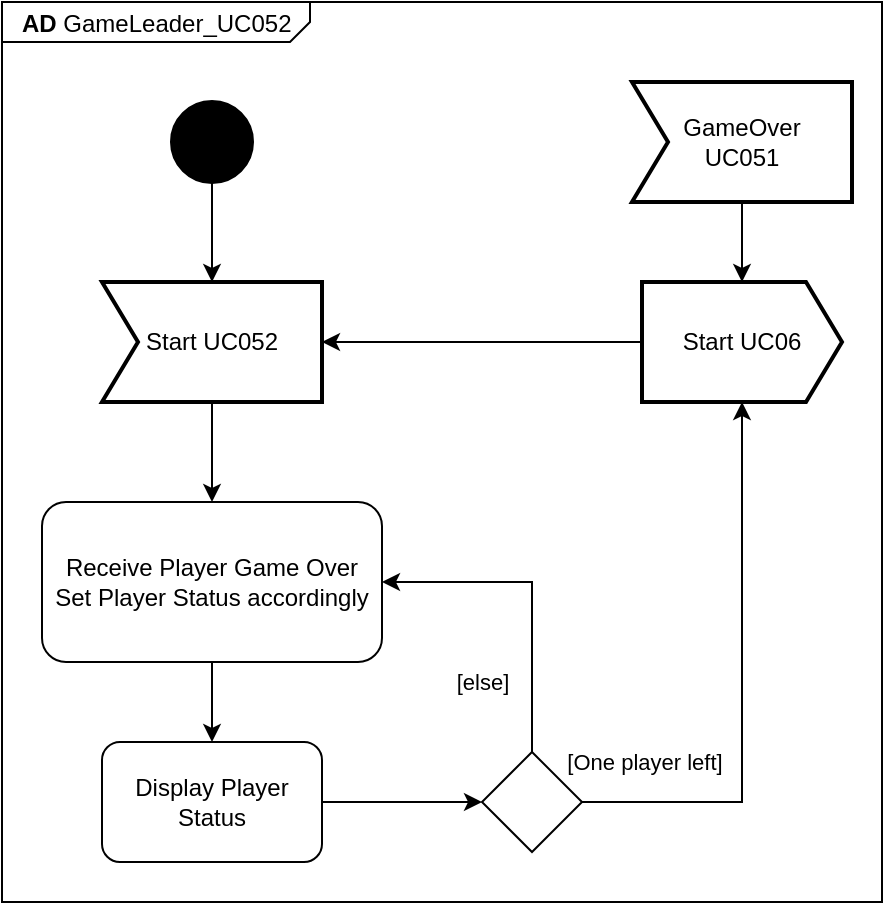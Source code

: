 <mxfile version="21.6.8" type="device">
  <diagram name="Page-1" id="nbp7fHAmJaLCSISeNxbz">
    <mxGraphModel dx="546" dy="852" grid="1" gridSize="10" guides="1" tooltips="1" connect="1" arrows="1" fold="1" page="1" pageScale="1" pageWidth="2336" pageHeight="1654" math="0" shadow="0">
      <root>
        <mxCell id="0" />
        <mxCell id="1" parent="0" />
        <mxCell id="ifhNIGm1ohgApcvOqlta-1" value="&lt;p style=&quot;margin:0px;margin-top:4px;margin-left:10px;text-align:left;&quot;&gt;&lt;b&gt;AD &lt;/b&gt;GameLeader_UC052&lt;/p&gt;" style="html=1;shape=mxgraph.sysml.package;html=1;overflow=fill;whiteSpace=wrap;labelX=154;" vertex="1" parent="1">
          <mxGeometry x="150" y="250" width="440" height="450" as="geometry" />
        </mxCell>
        <mxCell id="ifhNIGm1ohgApcvOqlta-2" style="edgeStyle=orthogonalEdgeStyle;rounded=0;orthogonalLoop=1;jettySize=auto;html=1;" edge="1" parent="1" source="ifhNIGm1ohgApcvOqlta-3" target="ifhNIGm1ohgApcvOqlta-5">
          <mxGeometry relative="1" as="geometry" />
        </mxCell>
        <mxCell id="ifhNIGm1ohgApcvOqlta-3" value="" style="shape=ellipse;html=1;fillColor=strokeColor;strokeWidth=2;verticalLabelPosition=bottom;verticalAlignment=top;perimeter=ellipsePerimeter;" vertex="1" parent="1">
          <mxGeometry x="235" y="300" width="40" height="40" as="geometry" />
        </mxCell>
        <mxCell id="ifhNIGm1ohgApcvOqlta-20" style="edgeStyle=orthogonalEdgeStyle;rounded=0;orthogonalLoop=1;jettySize=auto;html=1;" edge="1" parent="1" source="ifhNIGm1ohgApcvOqlta-5" target="ifhNIGm1ohgApcvOqlta-19">
          <mxGeometry relative="1" as="geometry" />
        </mxCell>
        <mxCell id="ifhNIGm1ohgApcvOqlta-5" value="Start UC052" style="html=1;shape=mxgraph.sysml.accEvent;strokeWidth=2;whiteSpace=wrap;align=center;" vertex="1" parent="1">
          <mxGeometry x="200" y="390" width="110" height="60" as="geometry" />
        </mxCell>
        <mxCell id="ifhNIGm1ohgApcvOqlta-6" style="edgeStyle=orthogonalEdgeStyle;rounded=0;orthogonalLoop=1;jettySize=auto;html=1;" edge="1" parent="1" source="ifhNIGm1ohgApcvOqlta-7" target="ifhNIGm1ohgApcvOqlta-5">
          <mxGeometry relative="1" as="geometry" />
        </mxCell>
        <mxCell id="ifhNIGm1ohgApcvOqlta-7" value="Start UC06" style="html=1;shape=mxgraph.sysml.sendSigAct;strokeWidth=2;whiteSpace=wrap;align=center;" vertex="1" parent="1">
          <mxGeometry x="470" y="390" width="100" height="60" as="geometry" />
        </mxCell>
        <mxCell id="ifhNIGm1ohgApcvOqlta-15" style="edgeStyle=orthogonalEdgeStyle;rounded=0;orthogonalLoop=1;jettySize=auto;html=1;" edge="1" parent="1" source="ifhNIGm1ohgApcvOqlta-13" target="ifhNIGm1ohgApcvOqlta-7">
          <mxGeometry relative="1" as="geometry" />
        </mxCell>
        <mxCell id="ifhNIGm1ohgApcvOqlta-13" value="GameOver&lt;br&gt;UC051" style="html=1;shape=mxgraph.sysml.accEvent;strokeWidth=2;whiteSpace=wrap;align=center;" vertex="1" parent="1">
          <mxGeometry x="465" y="290" width="110" height="60" as="geometry" />
        </mxCell>
        <mxCell id="ifhNIGm1ohgApcvOqlta-22" style="edgeStyle=orthogonalEdgeStyle;rounded=0;orthogonalLoop=1;jettySize=auto;html=1;" edge="1" parent="1" source="ifhNIGm1ohgApcvOqlta-19" target="ifhNIGm1ohgApcvOqlta-21">
          <mxGeometry relative="1" as="geometry" />
        </mxCell>
        <mxCell id="ifhNIGm1ohgApcvOqlta-19" value="Receive Player Game Over&lt;br&gt;Set Player Status accordingly" style="shape=rect;html=1;rounded=1;whiteSpace=wrap;align=center;" vertex="1" parent="1">
          <mxGeometry x="170" y="500" width="170" height="80" as="geometry" />
        </mxCell>
        <mxCell id="ifhNIGm1ohgApcvOqlta-24" style="edgeStyle=orthogonalEdgeStyle;rounded=0;orthogonalLoop=1;jettySize=auto;html=1;" edge="1" parent="1" source="ifhNIGm1ohgApcvOqlta-21" target="ifhNIGm1ohgApcvOqlta-23">
          <mxGeometry relative="1" as="geometry" />
        </mxCell>
        <mxCell id="ifhNIGm1ohgApcvOqlta-21" value="Display Player Status" style="shape=rect;html=1;rounded=1;whiteSpace=wrap;align=center;" vertex="1" parent="1">
          <mxGeometry x="200" y="620" width="110" height="60" as="geometry" />
        </mxCell>
        <mxCell id="ifhNIGm1ohgApcvOqlta-25" value="[One player left]" style="edgeStyle=orthogonalEdgeStyle;rounded=0;orthogonalLoop=1;jettySize=auto;html=1;" edge="1" parent="1" source="ifhNIGm1ohgApcvOqlta-23" target="ifhNIGm1ohgApcvOqlta-7">
          <mxGeometry x="-0.778" y="20" relative="1" as="geometry">
            <Array as="points">
              <mxPoint x="520" y="650" />
            </Array>
            <mxPoint as="offset" />
          </mxGeometry>
        </mxCell>
        <mxCell id="ifhNIGm1ohgApcvOqlta-26" value="[else]" style="edgeStyle=orthogonalEdgeStyle;rounded=0;orthogonalLoop=1;jettySize=auto;html=1;" edge="1" parent="1" source="ifhNIGm1ohgApcvOqlta-23" target="ifhNIGm1ohgApcvOqlta-19">
          <mxGeometry x="-0.562" y="25" relative="1" as="geometry">
            <Array as="points">
              <mxPoint x="415" y="540" />
            </Array>
            <mxPoint as="offset" />
          </mxGeometry>
        </mxCell>
        <mxCell id="ifhNIGm1ohgApcvOqlta-23" value="" style="rhombus;whiteSpace=wrap;html=1;" vertex="1" parent="1">
          <mxGeometry x="390" y="625" width="50" height="50" as="geometry" />
        </mxCell>
      </root>
    </mxGraphModel>
  </diagram>
</mxfile>
